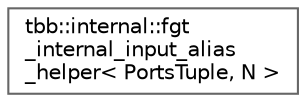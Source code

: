 digraph "类继承关系图"
{
 // LATEX_PDF_SIZE
  bgcolor="transparent";
  edge [fontname=Helvetica,fontsize=10,labelfontname=Helvetica,labelfontsize=10];
  node [fontname=Helvetica,fontsize=10,shape=box,height=0.2,width=0.4];
  rankdir="LR";
  Node0 [id="Node000000",label="tbb::internal::fgt\l_internal_input_alias\l_helper\< PortsTuple, N \>",height=0.2,width=0.4,color="grey40", fillcolor="white", style="filled",URL="$structtbb_1_1internal_1_1fgt__internal__input__alias__helper.html",tooltip=" "];
}
